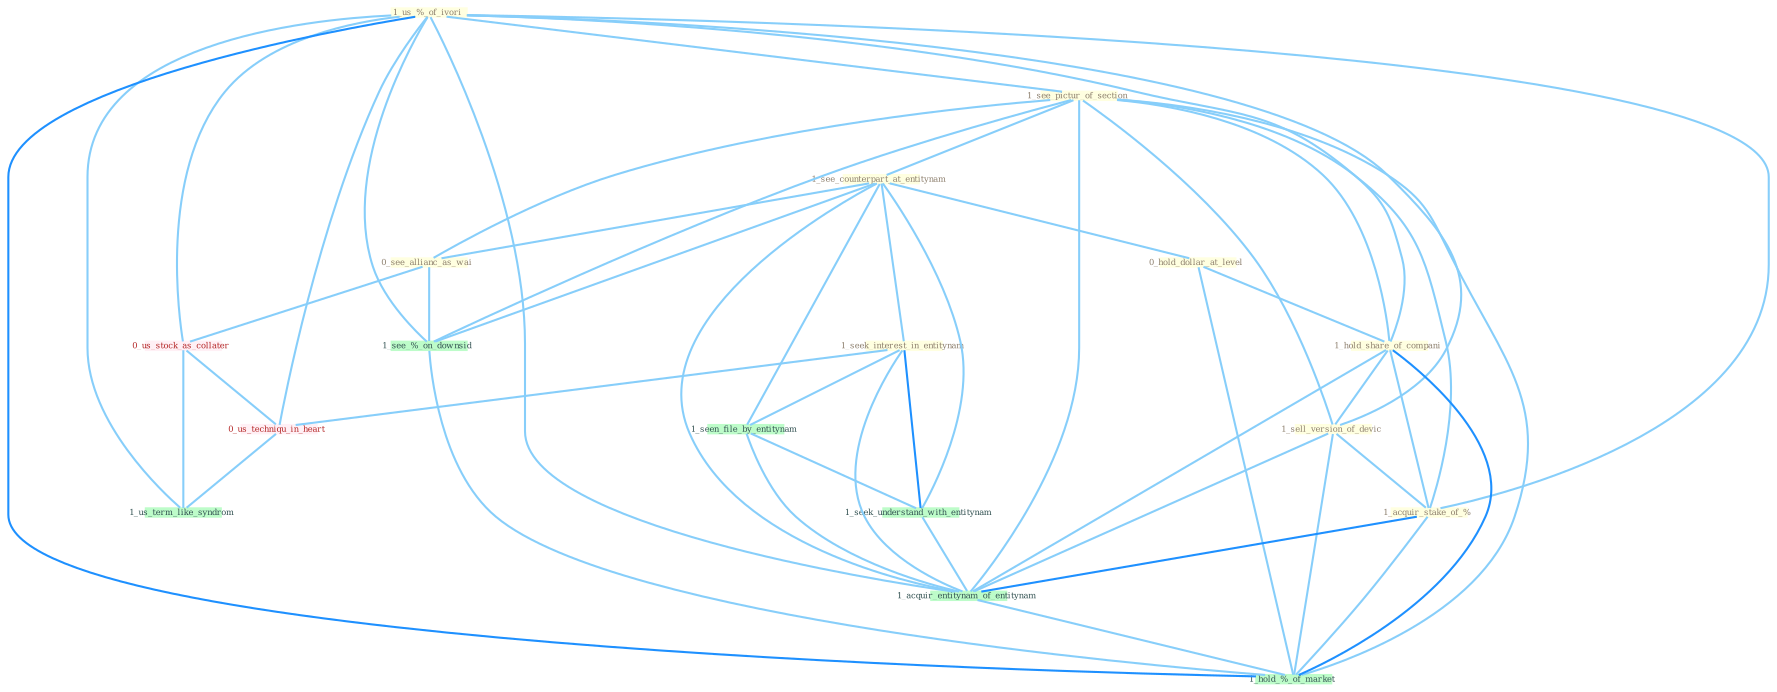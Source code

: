 Graph G{ 
    node
    [shape=polygon,style=filled,width=.5,height=.06,color="#BDFCC9",fixedsize=true,fontsize=4,
    fontcolor="#2f4f4f"];
    {node
    [color="#ffffe0", fontcolor="#8b7d6b"] "1_us_%_of_ivori " "1_see_pictur_of_section " "1_see_counterpart_at_entitynam " "1_seek_interest_in_entitynam " "0_hold_dollar_at_level " "1_hold_share_of_compani " "1_sell_version_of_devic " "0_see_allianc_as_wai " "1_acquir_stake_of_% "}
{node [color="#fff0f5", fontcolor="#b22222"] "0_us_stock_as_collater " "0_us_techniqu_in_heart "}
edge [color="#B0E2FF"];

	"1_us_%_of_ivori " -- "1_see_pictur_of_section " [w="1", color="#87cefa" ];
	"1_us_%_of_ivori " -- "1_hold_share_of_compani " [w="1", color="#87cefa" ];
	"1_us_%_of_ivori " -- "1_sell_version_of_devic " [w="1", color="#87cefa" ];
	"1_us_%_of_ivori " -- "1_acquir_stake_of_% " [w="1", color="#87cefa" ];
	"1_us_%_of_ivori " -- "0_us_stock_as_collater " [w="1", color="#87cefa" ];
	"1_us_%_of_ivori " -- "1_acquir_entitynam_of_entitynam " [w="1", color="#87cefa" ];
	"1_us_%_of_ivori " -- "0_us_techniqu_in_heart " [w="1", color="#87cefa" ];
	"1_us_%_of_ivori " -- "1_see_%_on_downsid " [w="1", color="#87cefa" ];
	"1_us_%_of_ivori " -- "1_us_term_like_syndrom " [w="1", color="#87cefa" ];
	"1_us_%_of_ivori " -- "1_hold_%_of_market " [w="2", color="#1e90ff" , len=0.8];
	"1_see_pictur_of_section " -- "1_see_counterpart_at_entitynam " [w="1", color="#87cefa" ];
	"1_see_pictur_of_section " -- "1_hold_share_of_compani " [w="1", color="#87cefa" ];
	"1_see_pictur_of_section " -- "1_sell_version_of_devic " [w="1", color="#87cefa" ];
	"1_see_pictur_of_section " -- "0_see_allianc_as_wai " [w="1", color="#87cefa" ];
	"1_see_pictur_of_section " -- "1_acquir_stake_of_% " [w="1", color="#87cefa" ];
	"1_see_pictur_of_section " -- "1_acquir_entitynam_of_entitynam " [w="1", color="#87cefa" ];
	"1_see_pictur_of_section " -- "1_see_%_on_downsid " [w="1", color="#87cefa" ];
	"1_see_pictur_of_section " -- "1_hold_%_of_market " [w="1", color="#87cefa" ];
	"1_see_counterpart_at_entitynam " -- "1_seek_interest_in_entitynam " [w="1", color="#87cefa" ];
	"1_see_counterpart_at_entitynam " -- "0_hold_dollar_at_level " [w="1", color="#87cefa" ];
	"1_see_counterpart_at_entitynam " -- "0_see_allianc_as_wai " [w="1", color="#87cefa" ];
	"1_see_counterpart_at_entitynam " -- "1_seen_file_by_entitynam " [w="1", color="#87cefa" ];
	"1_see_counterpart_at_entitynam " -- "1_seek_understand_with_entitynam " [w="1", color="#87cefa" ];
	"1_see_counterpart_at_entitynam " -- "1_acquir_entitynam_of_entitynam " [w="1", color="#87cefa" ];
	"1_see_counterpart_at_entitynam " -- "1_see_%_on_downsid " [w="1", color="#87cefa" ];
	"1_seek_interest_in_entitynam " -- "1_seen_file_by_entitynam " [w="1", color="#87cefa" ];
	"1_seek_interest_in_entitynam " -- "1_seek_understand_with_entitynam " [w="2", color="#1e90ff" , len=0.8];
	"1_seek_interest_in_entitynam " -- "1_acquir_entitynam_of_entitynam " [w="1", color="#87cefa" ];
	"1_seek_interest_in_entitynam " -- "0_us_techniqu_in_heart " [w="1", color="#87cefa" ];
	"0_hold_dollar_at_level " -- "1_hold_share_of_compani " [w="1", color="#87cefa" ];
	"0_hold_dollar_at_level " -- "1_hold_%_of_market " [w="1", color="#87cefa" ];
	"1_hold_share_of_compani " -- "1_sell_version_of_devic " [w="1", color="#87cefa" ];
	"1_hold_share_of_compani " -- "1_acquir_stake_of_% " [w="1", color="#87cefa" ];
	"1_hold_share_of_compani " -- "1_acquir_entitynam_of_entitynam " [w="1", color="#87cefa" ];
	"1_hold_share_of_compani " -- "1_hold_%_of_market " [w="2", color="#1e90ff" , len=0.8];
	"1_sell_version_of_devic " -- "1_acquir_stake_of_% " [w="1", color="#87cefa" ];
	"1_sell_version_of_devic " -- "1_acquir_entitynam_of_entitynam " [w="1", color="#87cefa" ];
	"1_sell_version_of_devic " -- "1_hold_%_of_market " [w="1", color="#87cefa" ];
	"0_see_allianc_as_wai " -- "0_us_stock_as_collater " [w="1", color="#87cefa" ];
	"0_see_allianc_as_wai " -- "1_see_%_on_downsid " [w="1", color="#87cefa" ];
	"1_acquir_stake_of_% " -- "1_acquir_entitynam_of_entitynam " [w="2", color="#1e90ff" , len=0.8];
	"1_acquir_stake_of_% " -- "1_hold_%_of_market " [w="1", color="#87cefa" ];
	"1_seen_file_by_entitynam " -- "1_seek_understand_with_entitynam " [w="1", color="#87cefa" ];
	"1_seen_file_by_entitynam " -- "1_acquir_entitynam_of_entitynam " [w="1", color="#87cefa" ];
	"0_us_stock_as_collater " -- "0_us_techniqu_in_heart " [w="1", color="#87cefa" ];
	"0_us_stock_as_collater " -- "1_us_term_like_syndrom " [w="1", color="#87cefa" ];
	"1_seek_understand_with_entitynam " -- "1_acquir_entitynam_of_entitynam " [w="1", color="#87cefa" ];
	"1_acquir_entitynam_of_entitynam " -- "1_hold_%_of_market " [w="1", color="#87cefa" ];
	"0_us_techniqu_in_heart " -- "1_us_term_like_syndrom " [w="1", color="#87cefa" ];
	"1_see_%_on_downsid " -- "1_hold_%_of_market " [w="1", color="#87cefa" ];
}